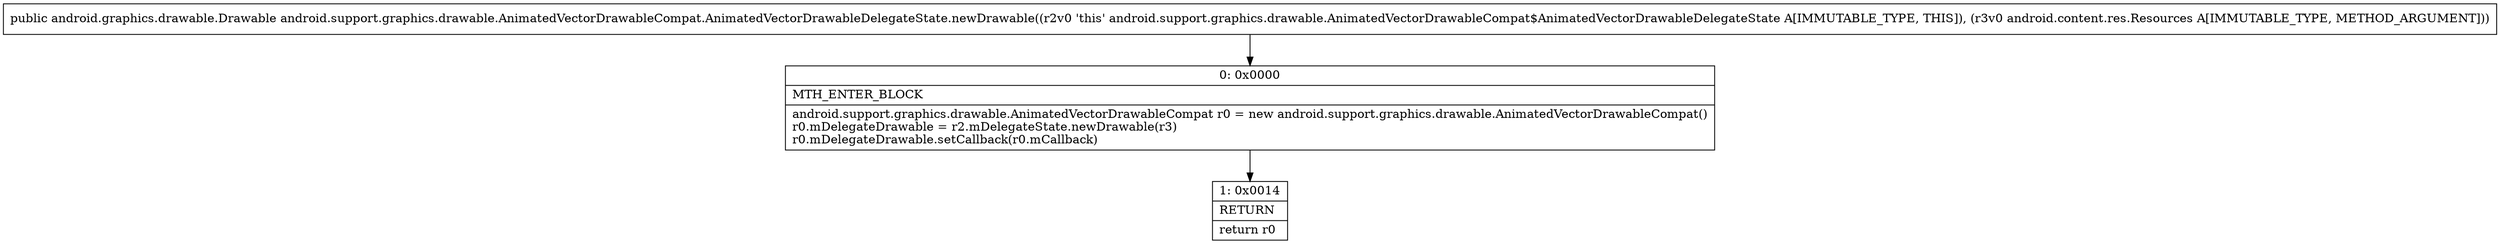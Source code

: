digraph "CFG forandroid.support.graphics.drawable.AnimatedVectorDrawableCompat.AnimatedVectorDrawableDelegateState.newDrawable(Landroid\/content\/res\/Resources;)Landroid\/graphics\/drawable\/Drawable;" {
Node_0 [shape=record,label="{0\:\ 0x0000|MTH_ENTER_BLOCK\l|android.support.graphics.drawable.AnimatedVectorDrawableCompat r0 = new android.support.graphics.drawable.AnimatedVectorDrawableCompat()\lr0.mDelegateDrawable = r2.mDelegateState.newDrawable(r3)\lr0.mDelegateDrawable.setCallback(r0.mCallback)\l}"];
Node_1 [shape=record,label="{1\:\ 0x0014|RETURN\l|return r0\l}"];
MethodNode[shape=record,label="{public android.graphics.drawable.Drawable android.support.graphics.drawable.AnimatedVectorDrawableCompat.AnimatedVectorDrawableDelegateState.newDrawable((r2v0 'this' android.support.graphics.drawable.AnimatedVectorDrawableCompat$AnimatedVectorDrawableDelegateState A[IMMUTABLE_TYPE, THIS]), (r3v0 android.content.res.Resources A[IMMUTABLE_TYPE, METHOD_ARGUMENT])) }"];
MethodNode -> Node_0;
Node_0 -> Node_1;
}

